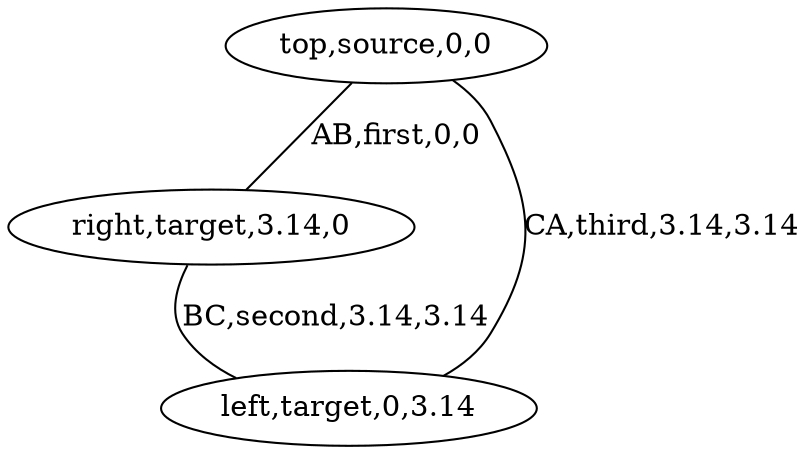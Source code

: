 graph G {
0[label="top,source,0,0"];
1[label="right,target,3.14,0"];
2[label="left,target,0,3.14"];
0--1 [label="AB,first,0,0"];
1--2 [label="BC,second,3.14,3.14"];
2--0 [label="CA,third,3.14,3.14"];
}
